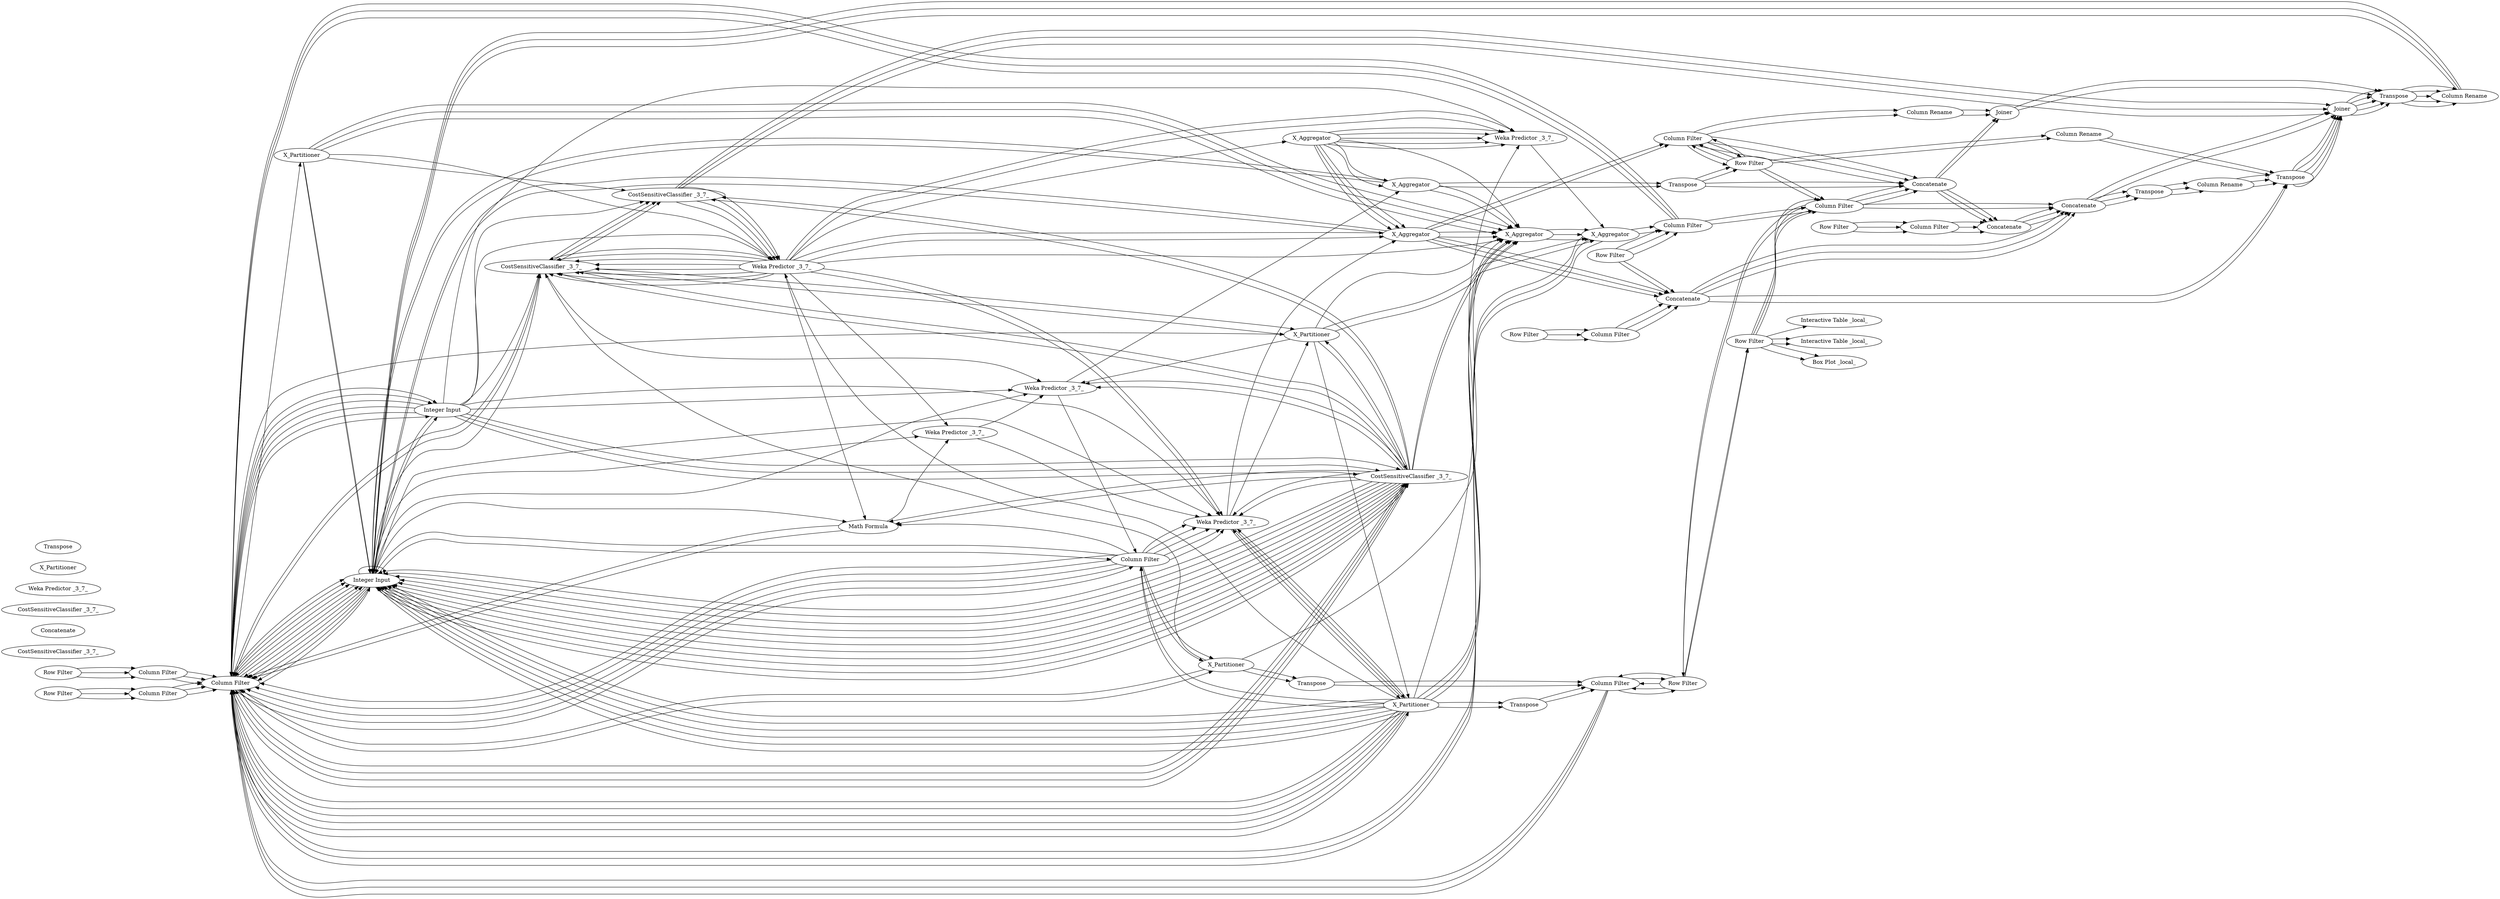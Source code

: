digraph {
	3 [label="CSV Reader"]
	1 [label="Interactive Table _local_"]
	2 [label=Statistics]
	3 [label="Box Plot _local_"]
	4 [label="Scatter Plot _local_"]
	5 [label="Scatter Matrix _local_"]
	6 [label="Rank Correlation"]
	1 [label="Column Filter"]
	3 [label="Nominal Value Row Filter"]
	4 [label="Nominal Value Row Filter"]
	5 [label="Missing Value"]
	6 [label="Missing Value"]
	7 [label=Concatenate]
	10 [label="Row Filter"]
	11 [label="String To Number _PMML_"]
	12 [label="Row Filter"]
	13 [label="Row Filter"]
	14 [label="String Replacer"]
	16 [label="Interactive Table _local_"]
	17 [label=Statistics]
	18 [label=Concatenate]
	1 [label="String Replacer"]
	2 [label="String Replacer"]
	3 [label="String Replacer"]
	4 [label="String Replacer"]
	20 [label="Row Filter"]
	1 [label=Partitioning]
	3 [label="AttributeSelectedClassifier _3_7_"]
	4 [label="AttributeSelectedClassifier _3_7_"]
	6 [label="AttributeSelectedClassifier _3_7_"]
	7 [label="AttributeSelectedClassifier _3_7_"]
	8 [label="AttributeSelectedClassifier _3_7_"]
	10 [label="Weka Predictor _3_7_"]
	11 [label="Weka Predictor _3_7_"]
	12 [label="Weka Predictor _3_7_"]
	13 [label="Weka Predictor _3_7_"]
	14 [label="Weka Predictor _3_7_"]
	2 [label=Partitioning]
	3 [label="Column Filter"]
	4 [label="CostSensitiveClassifier _3_7_"]
	5 [label="CostSensitiveClassifier _3_7_"]
	7 [label="CostSensitiveClassifier _3_7_"]
	8 [label="CostSensitiveClassifier _3_7_"]
	9 [label="CostSensitiveClassifier _3_7_"]
	12 [label="Weka Predictor _3_7_"]
	13 [label="Weka Predictor _3_7_"]
	15 [label="Weka Predictor _3_7_"]
	16 [label="Weka Predictor _3_7_"]
	17 [label="Weka Predictor _3_7_"]
	19 [label=Scorer]
	20 [label=Scorer]
	22 [label=Scorer]
	23 [label=Scorer]
	24 [label=Scorer]
	26 [label="Lift Chart _local_"]
	27 [label="Lift Chart _local_"]
	29 [label="Lift Chart _local_"]
	30 [label="Lift Chart _local_"]
	31 [label="Lift Chart _local_"]
	35 [label="Column Filter"]
	36 [label="Column Filter"]
	38 [label="Column Filter"]
	39 [label="Column Filter"]
	40 [label="Column Filter"]
	48 [label="Column Rename"]
	49 [label="Column Rename"]
	50 [label="Column Rename"]
	51 [label="Column Rename"]
	53 [label="Column Rename"]
	56 [label=Joiner]
	58 [label=Joiner]
	59 [label=Joiner]
	60 [label="ROC Curve _local_"]
	1 [label="Integer Input"]
	2 [label="Integer Input"]
	3 [label="Integer Input"]
	4 [label="Integer Input"]
	5 [label="Math Formula"]
	7 [label="Math Formula"]
	8 [label="Math Formula"]
	9 [label="Math Formula"]
	10 [label="Math Formula"]
	13 [label="Column Filter"]
	14 [label="Column Filter"]
	16 [label="Column Filter"]
	17 [label="Column Filter"]
	18 [label="Column Filter"]
	20 [label="Row Filter"]
	21 [label="Row Filter"]
	23 [label="Row Filter"]
	24 [label="Row Filter"]
	25 [label="Row Filter"]
	32 [label=Transpose]
	33 [label=Transpose]
	35 [label=Transpose]
	36 [label=Transpose]
	37 [label=Transpose]
	39 [label=Concatenate]
	40 [label=Concatenate]
	41 [label=Concatenate]
	42 [label=Concatenate]
	43 [label=Transpose]
	24 [label="Column Filter"]
	25 [label="Column Filter"]
	26 [label="Row Filter"]
	27 [label="Row Filter"]
	28 [label="Column Filter"]
	29 [label="Column Filter"]
	30 [label="Row Filter"]
	31 [label="Row Filter"]
	36 [label="Column Filter"]
	37 [label="Column Filter"]
	38 [label="Row Filter"]
	39 [label="Row Filter"]
	40 [label="Column Filter"]
	41 [label="Column Filter"]
	42 [label="Row Filter"]
	43 [label="Row Filter"]
	44 [label="Column Filter"]
	45 [label="Column Filter"]
	46 [label="Row Filter"]
	47 [label="Row Filter"]
	50 [label=Concatenate]
	51 [label=Concatenate]
	52 [label=Concatenate]
	53 [label=Concatenate]
	54 [label=Transpose]
	55 [label="Column Rename"]
	56 [label=Transpose]
	3 [label=Concatenate]
	4 [label=Concatenate]
	5 [label=Concatenate]
	6 [label=Concatenate]
	7 [label=Transpose]
	8 [label="Column Rename"]
	9 [label=Transpose]
	58 [label=Joiner]
	59 [label=Transpose]
	60 [label="Column Rename"]
	61 [label=Transpose]
	64 [label="Interactive Table _local_"]
	65 [label=Joiner]
	66 [label="Box Plot _local_"]
	17 [label=Scorer]
	18 [label=Scorer]
	20 [label=Scorer]
	21 [label=Scorer]
	22 [label=Scorer]
	62 [label="Interactive Table _local_"]
	24 [label="Column Filter"]
	25 [label="Column Filter"]
	26 [label="Row Filter"]
	27 [label="Row Filter"]
	28 [label="Column Filter"]
	29 [label="Column Filter"]
	30 [label="Row Filter"]
	31 [label="Row Filter"]
	36 [label="Column Filter"]
	37 [label="Column Filter"]
	38 [label="Row Filter"]
	39 [label="Row Filter"]
	40 [label="Column Filter"]
	41 [label="Column Filter"]
	42 [label="Row Filter"]
	43 [label="Row Filter"]
	44 [label="Column Filter"]
	45 [label="Column Filter"]
	46 [label="Row Filter"]
	47 [label="Row Filter"]
	50 [label=Concatenate]
	51 [label=Concatenate]
	52 [label=Concatenate]
	53 [label=Concatenate]
	54 [label=Transpose]
	55 [label="Column Rename"]
	56 [label=Transpose]
	3 [label=Concatenate]
	4 [label=Concatenate]
	5 [label=Concatenate]
	6 [label=Concatenate]
	7 [label=Transpose]
	8 [label="Column Rename"]
	9 [label=Transpose]
	58 [label=Joiner]
	59 [label=Transpose]
	60 [label="Column Rename"]
	61 [label=Transpose]
	19 [label=Scorer]
	20 [label=Scorer]
	22 [label=Scorer]
	23 [label=Scorer]
	24 [label=Scorer]
	26 [label="Lift Chart _local_"]
	27 [label="Lift Chart _local_"]
	29 [label="Lift Chart _local_"]
	30 [label="Lift Chart _local_"]
	31 [label="Lift Chart _local_"]
	35 [label="Column Filter"]
	36 [label="Column Filter"]
	38 [label="Column Filter"]
	39 [label="Column Filter"]
	40 [label="Column Filter"]
	48 [label="Column Rename"]
	49 [label="Column Rename"]
	50 [label="Column Rename"]
	51 [label="Column Rename"]
	53 [label="Column Rename"]
	56 [label=Joiner]
	58 [label=Joiner]
	59 [label=Joiner]
	60 [label="ROC Curve _local_"]
	1 [label="Integer Input"]
	2 [label="Integer Input"]
	3 [label="Integer Input"]
	4 [label="Integer Input"]
	5 [label="Math Formula"]
	7 [label="Math Formula"]
	8 [label="Math Formula"]
	9 [label="Math Formula"]
	10 [label="Math Formula"]
	13 [label="Column Filter"]
	14 [label="Column Filter"]
	16 [label="Column Filter"]
	17 [label="Column Filter"]
	18 [label="Column Filter"]
	20 [label="Row Filter"]
	21 [label="Row Filter"]
	23 [label="Row Filter"]
	24 [label="Row Filter"]
	25 [label="Row Filter"]
	32 [label=Transpose]
	33 [label=Transpose]
	35 [label=Transpose]
	36 [label=Transpose]
	37 [label=Transpose]
	39 [label=Concatenate]
	40 [label=Concatenate]
	41 [label=Concatenate]
	42 [label=Concatenate]
	43 [label=Transpose]
	24 [label="Column Filter"]
	25 [label="Column Filter"]
	26 [label="Row Filter"]
	27 [label="Row Filter"]
	28 [label="Column Filter"]
	29 [label="Column Filter"]
	30 [label="Row Filter"]
	31 [label="Row Filter"]
	36 [label="Column Filter"]
	37 [label="Column Filter"]
	38 [label="Row Filter"]
	39 [label="Row Filter"]
	40 [label="Column Filter"]
	41 [label="Column Filter"]
	42 [label="Row Filter"]
	43 [label="Row Filter"]
	44 [label="Column Filter"]
	45 [label="Column Filter"]
	46 [label="Row Filter"]
	47 [label="Row Filter"]
	50 [label=Concatenate]
	51 [label=Concatenate]
	52 [label=Concatenate]
	53 [label=Concatenate]
	54 [label=Transpose]
	55 [label="Column Rename"]
	56 [label=Transpose]
	3 [label=Concatenate]
	4 [label=Concatenate]
	5 [label=Concatenate]
	6 [label=Concatenate]
	7 [label=Transpose]
	8 [label="Column Rename"]
	9 [label=Transpose]
	58 [label=Joiner]
	59 [label=Transpose]
	60 [label="Column Rename"]
	61 [label=Transpose]
	64 [label="Interactive Table _local_"]
	65 [label=Joiner]
	66 [label="Box Plot _local_"]
	3 [label="Column Filter"]
	4 [label="CostSensitiveClassifier _3_7_"]
	5 [label="CostSensitiveClassifier _3_7_"]
	7 [label="CostSensitiveClassifier _3_7_"]
	8 [label="CostSensitiveClassifier _3_7_"]
	9 [label="CostSensitiveClassifier _3_7_"]
	12 [label="Weka Predictor _3_7_"]
	13 [label="Weka Predictor _3_7_"]
	15 [label="Weka Predictor _3_7_"]
	16 [label="Weka Predictor _3_7_"]
	17 [label="Weka Predictor _3_7_"]
	18 [label=X_Partitioner]
	19 [label=X_Partitioner]
	20 [label=X_Partitioner]
	21 [label=X_Partitioner]
	22 [label=X_Partitioner]
	23 [label=X_Aggregator]
	24 [label=X_Aggregator]
	25 [label=X_Aggregator]
	26 [label=X_Aggregator]
	27 [label=X_Aggregator]
	1 -> 2
	2 -> 3
	3 -> 4
	1 -> 3
	1 -> 4
	3 -> 1
	4 -> 1
	20 -> 3
	14 -> 3
	17 -> 10
	10 -> 11
	11 -> 13
	11 -> 12
	12 -> 14
	13 -> 18
	14 -> 1
	18 -> 20
	4 -> 18
	20 -> 3
	20 -> 17
	1 -> 3
	1 -> 4
	1 -> 3
	1 -> 1
	1 -> 8
	1 -> 11
	1 -> 10
	1 -> 13
	1 -> 12
	1 -> 14
	3 -> 14
	4 -> 13
	14 -> 10
	17 -> 11
	8 -> 12
	2 -> 3
	2 -> 4
	2 -> 1
	2 -> 8
	2 -> 9
	2 -> 15
	2 -> 12
	2 -> 13
	2 -> 3
	2 -> 17
	3 -> 2
	4 -> 12
	20 -> 13
	17 -> 15
	8 -> 3
	9 -> 17
	1 -> 3
	2 -> 4
	3 -> 2
	4 -> 1
	4 -> 3
	4 -> 8
	4 -> 9
	4 -> 10
	20 -> 14
	17 -> 13
	8 -> 18
	9 -> 17
	10 -> 3
	13 -> 20
	14 -> 21
	27 -> 23
	17 -> 24
	18 -> 25
	20 -> 32
	21 -> 33
	23 -> 35
	24 -> 36
	25 -> 37
	32 -> 41
	33 -> 41
	35 -> 39
	36 -> 39
	37 -> 40
	39 -> 40
	40 -> 42
	41 -> 42
	42 -> 43
	3 -> 1
	4 -> 1
	20 -> 1
	14 -> 3
	17 -> 8
	8 -> 9
	24 -> 50
	25 -> 3
	26 -> 25
	27 -> 24
	28 -> 50
	29 -> 3
	30 -> 29
	31 -> 28
	36 -> 51
	37 -> 3
	38 -> 37
	39 -> 36
	40 -> 51
	41 -> 3
	42 -> 41
	43 -> 40
	44 -> 52
	45 -> 3
	46 -> 45
	47 -> 44
	50 -> 53
	51 -> 52
	52 -> 53
	53 -> 54
	54 -> 55
	55 -> 56
	56 -> 58
	9 -> 58
	58 -> 59
	59 -> 60
	60 -> 1
	4 -> 26
	4 -> 1
	20 -> 1
	20 -> 26
	22 -> 26
	22 -> 1
	23 -> 26
	23 -> 1
	24 -> 1
	24 -> 26
	35 -> 51
	36 -> 48
	38 -> 50
	39 -> 49
	40 -> 53
	48 -> 65
	49 -> 56
	50 -> 56
	51 -> 65
	53 -> 58
	56 -> 58
	58 -> 59
	59 -> 60
	43 -> 66
	43 -> 64
	65 -> 59
	3 -> 1
	4 -> 1
	20 -> 1
	14 -> 3
	17 -> 8
	8 -> 9
	24 -> 50
	25 -> 3
	26 -> 25
	27 -> 24
	28 -> 50
	29 -> 3
	30 -> 29
	31 -> 28
	36 -> 51
	37 -> 3
	38 -> 37
	39 -> 36
	40 -> 51
	41 -> 3
	42 -> 41
	43 -> 40
	44 -> 52
	45 -> 3
	46 -> 45
	47 -> 44
	50 -> 53
	51 -> 52
	52 -> 53
	53 -> 54
	54 -> 55
	55 -> 56
	56 -> 58
	9 -> 58
	58 -> 59
	59 -> 60
	60 -> 1
	17 -> 26
	18 -> 26
	20 -> 26
	21 -> 26
	22 -> 26
	43 -> 62
	1 -> 3
	2 -> 4
	3 -> 2
	4 -> 1
	4 -> 3
	4 -> 8
	4 -> 9
	4 -> 10
	20 -> 14
	17 -> 13
	8 -> 18
	9 -> 17
	10 -> 3
	13 -> 20
	14 -> 21
	27 -> 23
	17 -> 24
	18 -> 25
	20 -> 32
	21 -> 33
	23 -> 35
	24 -> 36
	25 -> 37
	32 -> 41
	33 -> 41
	35 -> 39
	36 -> 39
	37 -> 40
	39 -> 40
	40 -> 42
	41 -> 42
	42 -> 43
	3 -> 1
	4 -> 1
	20 -> 1
	14 -> 3
	17 -> 8
	8 -> 9
	24 -> 50
	25 -> 3
	26 -> 25
	27 -> 24
	28 -> 50
	29 -> 3
	30 -> 29
	31 -> 28
	36 -> 51
	37 -> 3
	38 -> 37
	39 -> 36
	40 -> 51
	41 -> 3
	42 -> 41
	43 -> 40
	44 -> 52
	45 -> 3
	46 -> 45
	47 -> 44
	50 -> 53
	51 -> 52
	52 -> 53
	53 -> 54
	54 -> 55
	55 -> 56
	56 -> 58
	9 -> 58
	58 -> 59
	59 -> 60
	60 -> 1
	4 -> 26
	4 -> 1
	20 -> 1
	20 -> 26
	22 -> 26
	22 -> 1
	23 -> 26
	23 -> 1
	24 -> 1
	24 -> 26
	35 -> 51
	36 -> 48
	38 -> 50
	39 -> 49
	40 -> 53
	48 -> 65
	49 -> 56
	50 -> 56
	51 -> 65
	53 -> 58
	56 -> 58
	58 -> 59
	59 -> 60
	43 -> 66
	43 -> 64
	65 -> 59
	3 -> 1
	3 -> 18
	3 -> 22
	3 -> 21
	3 -> 20
	4 -> 12
	20 -> 13
	17 -> 15
	8 -> 3
	9 -> 17
	12 -> 23
	13 -> 24
	15 -> 25
	27 -> 26
	17 -> 27
	18 -> 4
	18 -> 12
	4 -> 1
	4 -> 13
	20 -> 3
	20 -> 15
	21 -> 3
	21 -> 8
	22 -> 17
	22 -> 9
	3 -> 1
	3 -> 4
	20 -> 3
	20 -> 1
	20 -> 3
	14 -> 13
	14 -> 13
	14 -> 13
	14 -> 13
	14 -> 13
	17 -> 8
	17 -> 8
	17 -> 8
	17 -> 8
	17 -> 8
	27 -> 15
	27 -> 15
	27 -> 15
	27 -> 15
	27 -> 15
	rankdir=LR
}
